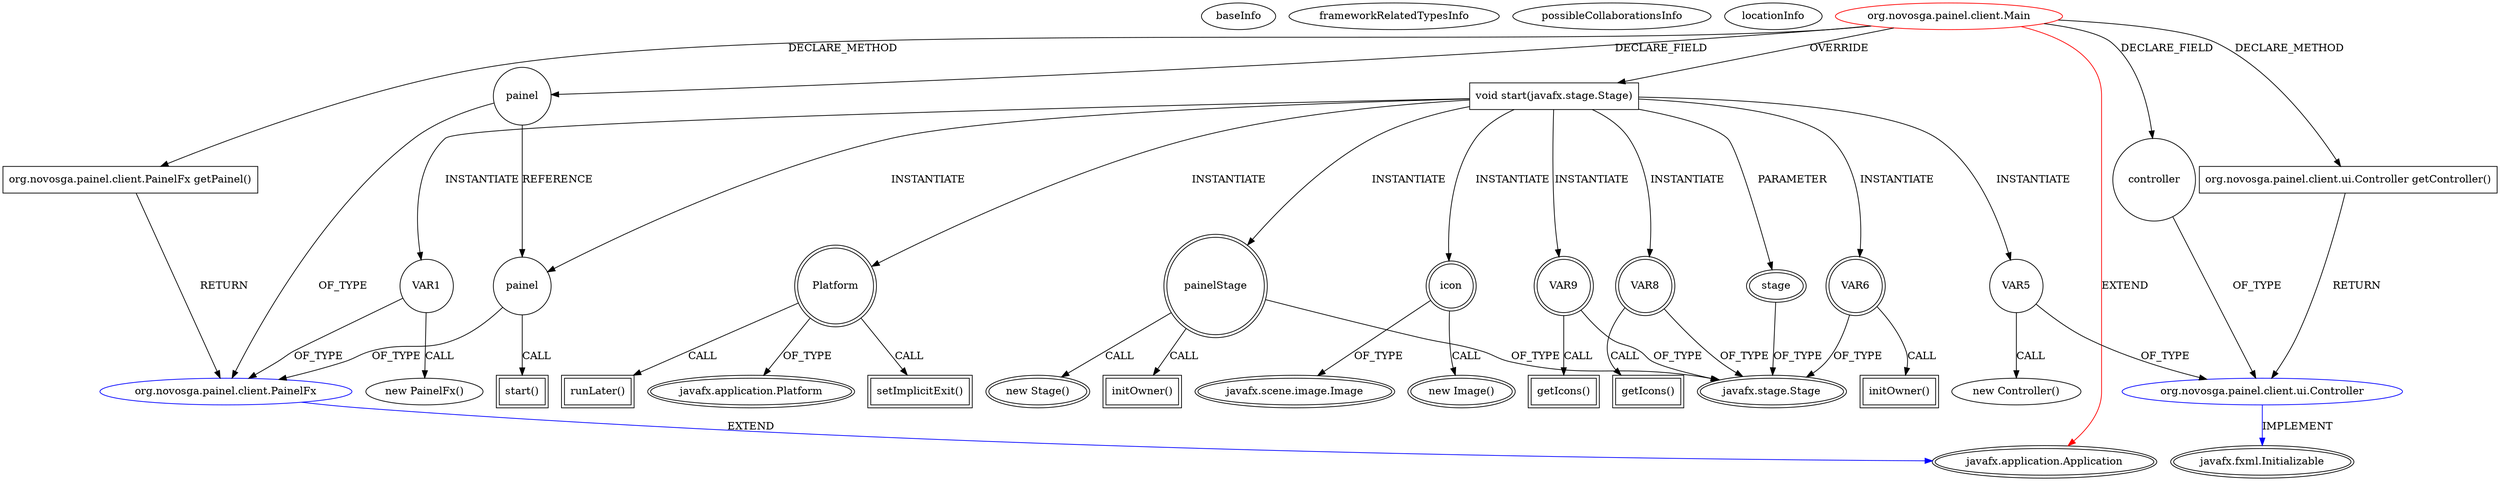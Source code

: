 digraph {
baseInfo[graphId=3779,category="extension_graph",isAnonymous=false,possibleRelation=true]
frameworkRelatedTypesInfo[0="javafx.application.Application"]
possibleCollaborationsInfo[0="3779~CLIENT_METHOD_DECLARATION-RETURN_TYPE-OVERRIDING_METHOD_DECLARATION-METHOD_CALL-OVERRIDING_METHOD_DECLARATION-INSTANTIATION-FIELD_DECLARATION-~javafx.application.Application ~javafx.application.Application ~false~false",1="3779~CLIENT_METHOD_DECLARATION-RETURN_TYPE-OVERRIDING_METHOD_DECLARATION-INSTANTIATION-FIELD_DECLARATION-~javafx.application.Application ~javafx.fxml.Initializable ~false~false"]
locationInfo[projectName="novosga-painel-fx",filePath="/novosga-painel-fx/painel-fx-master/src/org/novosga/painel/client/Main.java",contextSignature="Main",graphId="3779"]
0[label="org.novosga.painel.client.Main",vertexType="ROOT_CLIENT_CLASS_DECLARATION",isFrameworkType=false,color=red]
1[label="javafx.application.Application",vertexType="FRAMEWORK_CLASS_TYPE",isFrameworkType=true,peripheries=2]
2[label="controller",vertexType="FIELD_DECLARATION",isFrameworkType=false,shape=circle]
3[label="org.novosga.painel.client.ui.Controller",vertexType="REFERENCE_CLIENT_CLASS_DECLARATION",isFrameworkType=false,color=blue]
4[label="javafx.fxml.Initializable",vertexType="FRAMEWORK_INTERFACE_TYPE",isFrameworkType=true,peripheries=2]
5[label="painel",vertexType="FIELD_DECLARATION",isFrameworkType=false,shape=circle]
6[label="org.novosga.painel.client.PainelFx",vertexType="REFERENCE_CLIENT_CLASS_DECLARATION",isFrameworkType=false,color=blue]
8[label="void start(javafx.stage.Stage)",vertexType="OVERRIDING_METHOD_DECLARATION",isFrameworkType=false,shape=box]
9[label="stage",vertexType="PARAMETER_DECLARATION",isFrameworkType=true,peripheries=2]
10[label="javafx.stage.Stage",vertexType="FRAMEWORK_CLASS_TYPE",isFrameworkType=true,peripheries=2]
11[label="Platform",vertexType="VARIABLE_EXPRESION",isFrameworkType=true,peripheries=2,shape=circle]
13[label="javafx.application.Platform",vertexType="FRAMEWORK_CLASS_TYPE",isFrameworkType=true,peripheries=2]
12[label="setImplicitExit()",vertexType="INSIDE_CALL",isFrameworkType=true,peripheries=2,shape=box]
15[label="VAR1",vertexType="VARIABLE_EXPRESION",isFrameworkType=false,shape=circle]
14[label="new PainelFx()",vertexType="CONSTRUCTOR_CALL",isFrameworkType=false]
18[label="painelStage",vertexType="VARIABLE_EXPRESION",isFrameworkType=true,peripheries=2,shape=circle]
17[label="new Stage()",vertexType="CONSTRUCTOR_CALL",isFrameworkType=true,peripheries=2]
21[label="initOwner()",vertexType="INSIDE_CALL",isFrameworkType=true,peripheries=2,shape=box]
22[label="painel",vertexType="VARIABLE_EXPRESION",isFrameworkType=false,shape=circle]
23[label="start()",vertexType="INSIDE_CALL",isFrameworkType=true,peripheries=2,shape=box]
26[label="VAR5",vertexType="VARIABLE_EXPRESION",isFrameworkType=false,shape=circle]
25[label="new Controller()",vertexType="CONSTRUCTOR_CALL",isFrameworkType=false]
28[label="VAR6",vertexType="VARIABLE_EXPRESION",isFrameworkType=true,peripheries=2,shape=circle]
29[label="initOwner()",vertexType="INSIDE_CALL",isFrameworkType=true,peripheries=2,shape=box]
32[label="icon",vertexType="VARIABLE_EXPRESION",isFrameworkType=true,peripheries=2,shape=circle]
33[label="javafx.scene.image.Image",vertexType="FRAMEWORK_CLASS_TYPE",isFrameworkType=true,peripheries=2]
31[label="new Image()",vertexType="CONSTRUCTOR_CALL",isFrameworkType=true,peripheries=2]
34[label="VAR8",vertexType="VARIABLE_EXPRESION",isFrameworkType=true,peripheries=2,shape=circle]
35[label="getIcons()",vertexType="INSIDE_CALL",isFrameworkType=true,peripheries=2,shape=box]
37[label="VAR9",vertexType="VARIABLE_EXPRESION",isFrameworkType=true,peripheries=2,shape=circle]
38[label="getIcons()",vertexType="INSIDE_CALL",isFrameworkType=true,peripheries=2,shape=box]
41[label="runLater()",vertexType="INSIDE_CALL",isFrameworkType=true,peripheries=2,shape=box]
42[label="org.novosga.painel.client.PainelFx getPainel()",vertexType="CLIENT_METHOD_DECLARATION",isFrameworkType=false,shape=box]
44[label="org.novosga.painel.client.ui.Controller getController()",vertexType="CLIENT_METHOD_DECLARATION",isFrameworkType=false,shape=box]
0->1[label="EXTEND",color=red]
0->2[label="DECLARE_FIELD"]
3->4[label="IMPLEMENT",color=blue]
2->3[label="OF_TYPE"]
0->5[label="DECLARE_FIELD"]
6->1[label="EXTEND",color=blue]
5->6[label="OF_TYPE"]
0->8[label="OVERRIDE"]
9->10[label="OF_TYPE"]
8->9[label="PARAMETER"]
8->11[label="INSTANTIATE"]
11->13[label="OF_TYPE"]
11->12[label="CALL"]
8->15[label="INSTANTIATE"]
15->6[label="OF_TYPE"]
15->14[label="CALL"]
8->18[label="INSTANTIATE"]
18->10[label="OF_TYPE"]
18->17[label="CALL"]
18->21[label="CALL"]
8->22[label="INSTANTIATE"]
5->22[label="REFERENCE"]
22->6[label="OF_TYPE"]
22->23[label="CALL"]
8->26[label="INSTANTIATE"]
26->3[label="OF_TYPE"]
26->25[label="CALL"]
8->28[label="INSTANTIATE"]
28->10[label="OF_TYPE"]
28->29[label="CALL"]
8->32[label="INSTANTIATE"]
32->33[label="OF_TYPE"]
32->31[label="CALL"]
8->34[label="INSTANTIATE"]
34->10[label="OF_TYPE"]
34->35[label="CALL"]
8->37[label="INSTANTIATE"]
37->10[label="OF_TYPE"]
37->38[label="CALL"]
11->41[label="CALL"]
0->42[label="DECLARE_METHOD"]
42->6[label="RETURN"]
0->44[label="DECLARE_METHOD"]
44->3[label="RETURN"]
}
